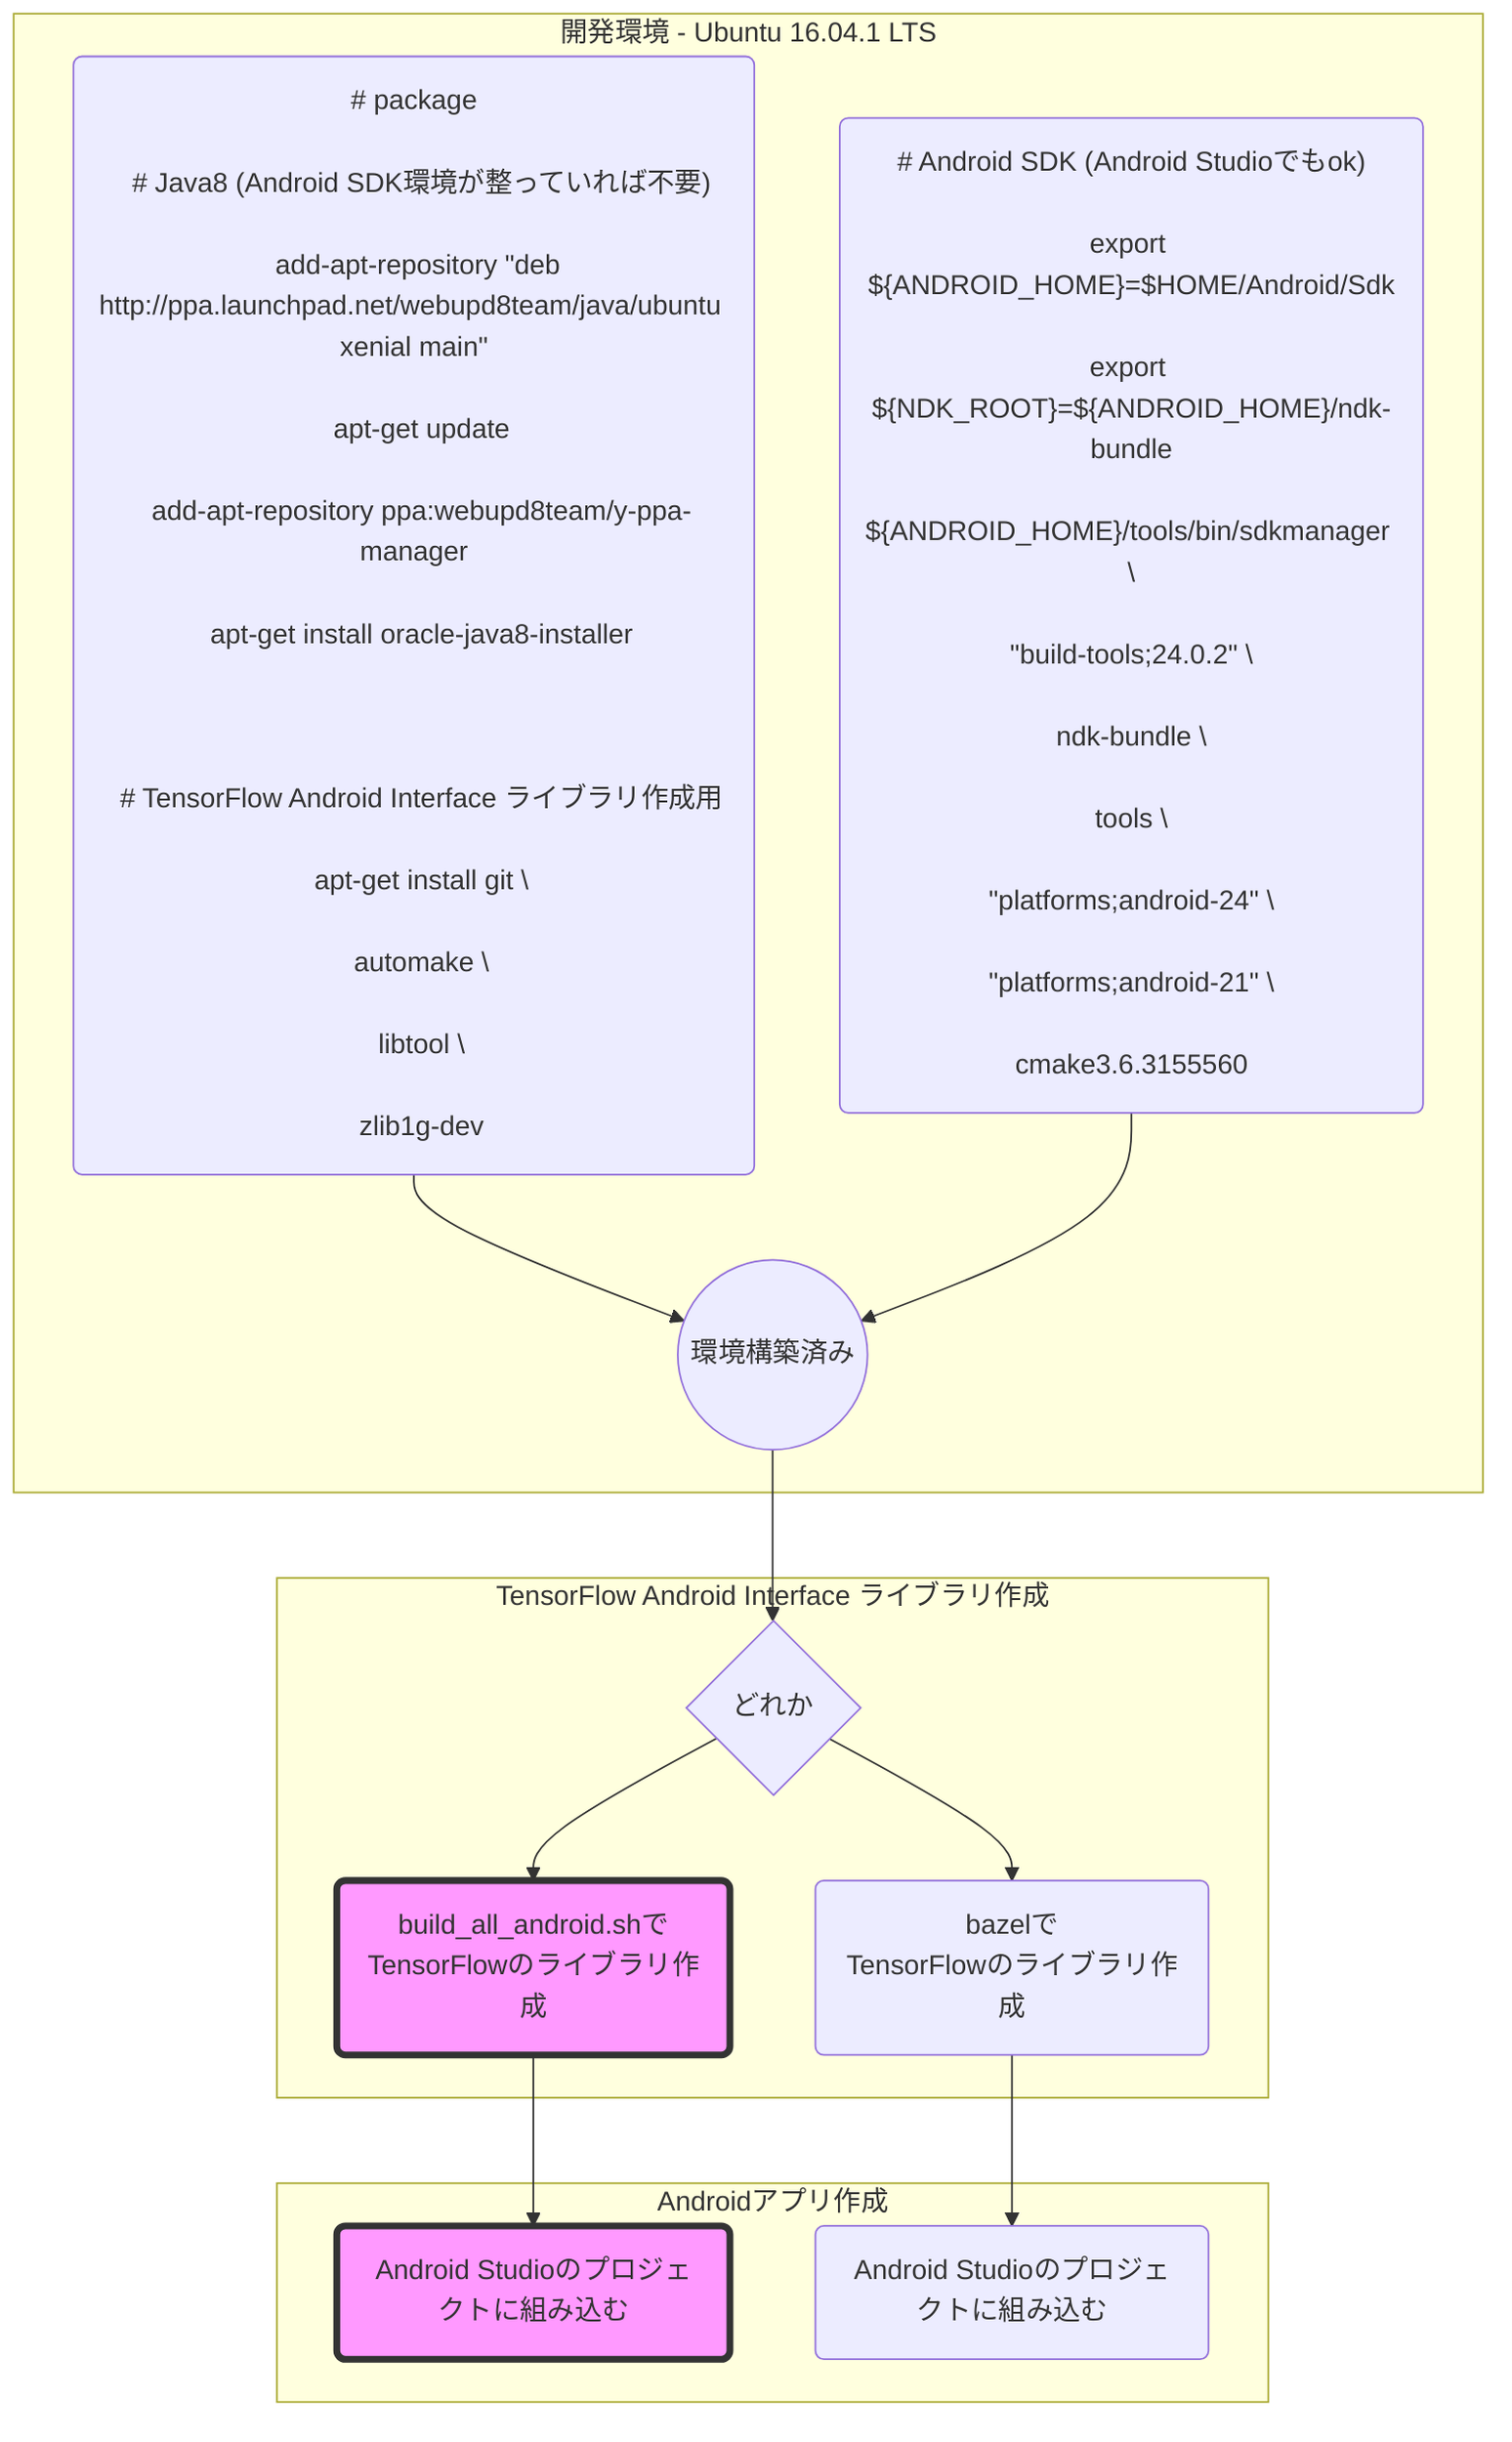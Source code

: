 graph TD
subgraph 開発環境 - Ubuntu 16.04.1 LTS
  A1("# package<br />
  # Java8 (Android SDK環境が整っていれば不要)<br />
  add-apt-repository #quot;deb http://ppa.launchpad.net/webupd8team/java/ubuntu xenial main#quot;<br />
  apt-get update<br />
  add-apt-repository ppa:webupd8team/y-ppa-manager<br />
  apt-get install oracle-java8-installer<br />
  <br />
  # TensorFlow Android Interface ライブラリ作成用<br />
  apt-get install git \<br />
  automake \<br />
  libtool \<br />
  zlib1g-dev")
  A2("# Android SDK (Android Studioでもok)<br />
export ${ANDROID_HOME}=$HOME/Android/Sdk<br />
export ${NDK_ROOT}=${ANDROID_HOME}/ndk-bundle<br />
${ANDROID_HOME}/tools/bin/sdkmanager \<br />
#quot;build-tools;24.0.2#quot; \<br />
ndk-bundle \<br />
tools \<br />
#quot;platforms;android-24#quot; \<br />
#quot;platforms;android-21#quot; \<br />
cmake3.6.3155560 ")
  S1((環境構築済み))
end
subgraph TensorFlow Android Interface ライブラリ作成
  S2{どれか}
  B1(build_all_android.shで<br>TensorFlowのライブラリ作成)
  B2(bazelで<br>TensorFlowのライブラリ作成)
end
subgraph Androidアプリ作成
  D1(Android Studioのプロジェクトに組み込む)
end
subgraph Androidアプリ作成
  D2(Android Studioのプロジェクトに組み込む)
end

style B1 fill:#f9f,stroke:#333,stroke-width:4px;
style D1 fill:#f9f,stroke:#333,stroke-width:4px;

A1-->S1
A2-->S1
S1-->S2
S2-->B1
S2-->B2
B1-->D1
B2-->D2